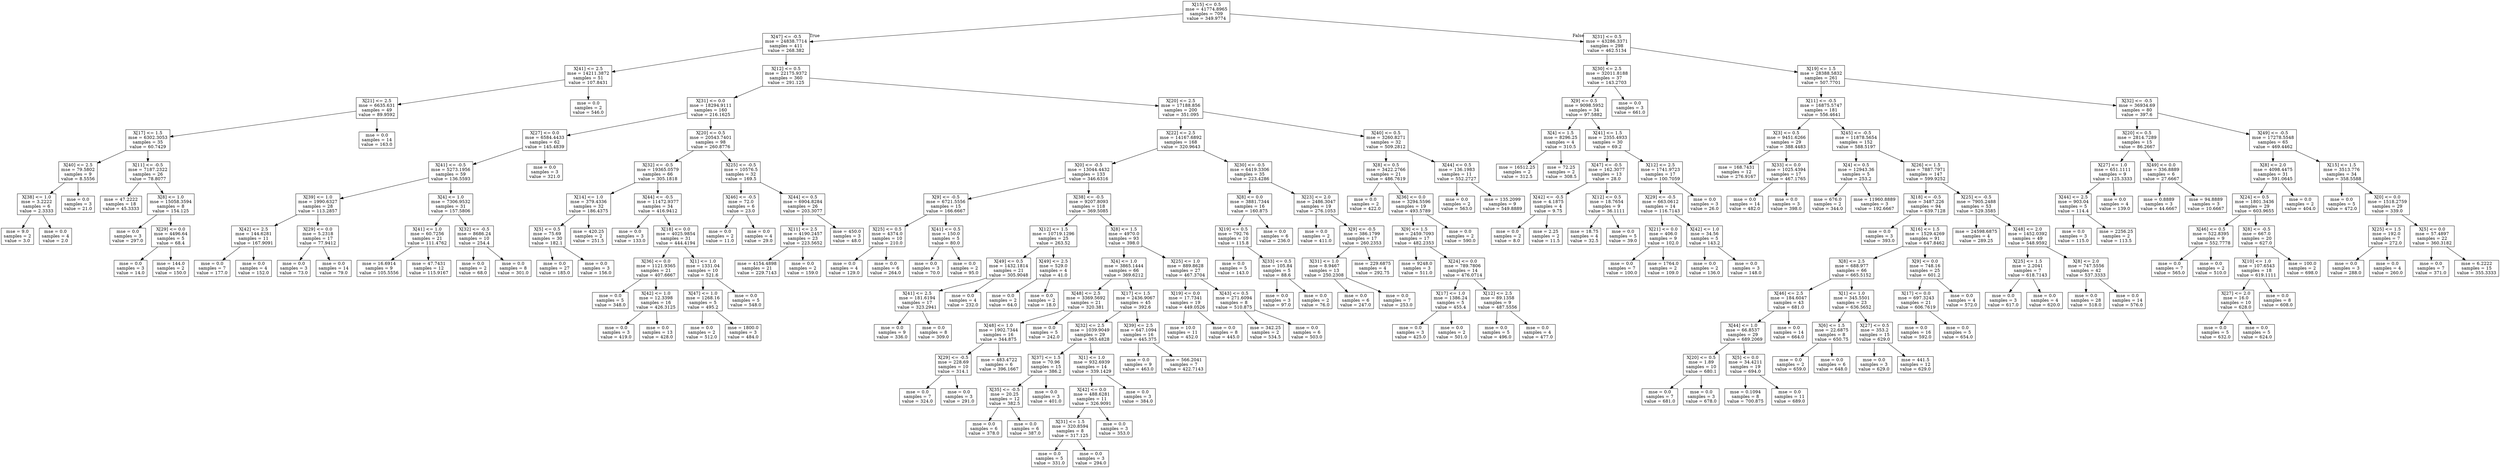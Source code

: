 digraph Tree {
node [shape=box] ;
0 [label="X[15] <= 0.5\nmse = 41774.8965\nsamples = 709\nvalue = 349.9774"] ;
1 [label="X[47] <= -0.5\nmse = 24838.7714\nsamples = 411\nvalue = 268.382"] ;
0 -> 1 [labeldistance=2.5, labelangle=45, headlabel="True"] ;
2 [label="X[41] <= 2.5\nmse = 14211.3872\nsamples = 51\nvalue = 107.8431"] ;
1 -> 2 ;
3 [label="X[21] <= 2.5\nmse = 6635.631\nsamples = 49\nvalue = 89.9592"] ;
2 -> 3 ;
4 [label="X[17] <= 1.5\nmse = 6302.3053\nsamples = 35\nvalue = 60.7429"] ;
3 -> 4 ;
5 [label="X[40] <= 2.5\nmse = 79.5802\nsamples = 9\nvalue = 8.5556"] ;
4 -> 5 ;
6 [label="X[38] <= 1.0\nmse = 3.2222\nsamples = 6\nvalue = 2.3333"] ;
5 -> 6 ;
7 [label="mse = 9.0\nsamples = 2\nvalue = 3.0"] ;
6 -> 7 ;
8 [label="mse = 0.0\nsamples = 4\nvalue = 2.0"] ;
6 -> 8 ;
9 [label="mse = 0.0\nsamples = 3\nvalue = 21.0"] ;
5 -> 9 ;
10 [label="X[11] <= -0.5\nmse = 7187.2322\nsamples = 26\nvalue = 78.8077"] ;
4 -> 10 ;
11 [label="mse = 47.2222\nsamples = 18\nvalue = 45.3333"] ;
10 -> 11 ;
12 [label="X[8] <= 1.0\nmse = 15058.3594\nsamples = 8\nvalue = 154.125"] ;
10 -> 12 ;
13 [label="mse = 0.0\nsamples = 3\nvalue = 297.0"] ;
12 -> 13 ;
14 [label="X[29] <= 0.0\nmse = 4496.64\nsamples = 5\nvalue = 68.4"] ;
12 -> 14 ;
15 [label="mse = 0.0\nsamples = 3\nvalue = 14.0"] ;
14 -> 15 ;
16 [label="mse = 144.0\nsamples = 2\nvalue = 150.0"] ;
14 -> 16 ;
17 [label="mse = 0.0\nsamples = 14\nvalue = 163.0"] ;
3 -> 17 ;
18 [label="mse = 0.0\nsamples = 2\nvalue = 546.0"] ;
2 -> 18 ;
19 [label="X[12] <= 0.5\nmse = 22175.9372\nsamples = 360\nvalue = 291.125"] ;
1 -> 19 ;
20 [label="X[31] <= 0.0\nmse = 18294.9111\nsamples = 160\nvalue = 216.1625"] ;
19 -> 20 ;
21 [label="X[27] <= 0.0\nmse = 6584.4433\nsamples = 62\nvalue = 145.4839"] ;
20 -> 21 ;
22 [label="X[41] <= -0.5\nmse = 5273.1956\nsamples = 59\nvalue = 136.5593"] ;
21 -> 22 ;
23 [label="X[39] <= 1.0\nmse = 1990.6327\nsamples = 28\nvalue = 113.2857"] ;
22 -> 23 ;
24 [label="X[42] <= 2.5\nmse = 144.6281\nsamples = 11\nvalue = 167.9091"] ;
23 -> 24 ;
25 [label="mse = 0.0\nsamples = 7\nvalue = 177.0"] ;
24 -> 25 ;
26 [label="mse = 0.0\nsamples = 4\nvalue = 152.0"] ;
24 -> 26 ;
27 [label="X[29] <= 0.0\nmse = 5.2318\nsamples = 17\nvalue = 77.9412"] ;
23 -> 27 ;
28 [label="mse = 0.0\nsamples = 3\nvalue = 73.0"] ;
27 -> 28 ;
29 [label="mse = 0.0\nsamples = 14\nvalue = 79.0"] ;
27 -> 29 ;
30 [label="X[4] <= 1.0\nmse = 7306.9532\nsamples = 31\nvalue = 157.5806"] ;
22 -> 30 ;
31 [label="X[41] <= 1.0\nmse = 60.7256\nsamples = 21\nvalue = 111.4762"] ;
30 -> 31 ;
32 [label="mse = 16.6914\nsamples = 9\nvalue = 105.5556"] ;
31 -> 32 ;
33 [label="mse = 47.7431\nsamples = 12\nvalue = 115.9167"] ;
31 -> 33 ;
34 [label="X[32] <= -0.5\nmse = 8686.24\nsamples = 10\nvalue = 254.4"] ;
30 -> 34 ;
35 [label="mse = 0.0\nsamples = 2\nvalue = 68.0"] ;
34 -> 35 ;
36 [label="mse = 0.0\nsamples = 8\nvalue = 301.0"] ;
34 -> 36 ;
37 [label="mse = 0.0\nsamples = 3\nvalue = 321.0"] ;
21 -> 37 ;
38 [label="X[20] <= 0.5\nmse = 20543.7401\nsamples = 98\nvalue = 260.8776"] ;
20 -> 38 ;
39 [label="X[32] <= -0.5\nmse = 19365.0579\nsamples = 66\nvalue = 305.1818"] ;
38 -> 39 ;
40 [label="X[14] <= 1.0\nmse = 379.4336\nsamples = 32\nvalue = 186.4375"] ;
39 -> 40 ;
41 [label="X[5] <= 0.5\nmse = 75.69\nsamples = 30\nvalue = 182.1"] ;
40 -> 41 ;
42 [label="mse = 0.0\nsamples = 27\nvalue = 185.0"] ;
41 -> 42 ;
43 [label="mse = 0.0\nsamples = 3\nvalue = 156.0"] ;
41 -> 43 ;
44 [label="mse = 420.25\nsamples = 2\nvalue = 251.5"] ;
40 -> 44 ;
45 [label="X[44] <= -0.5\nmse = 11472.9377\nsamples = 34\nvalue = 416.9412"] ;
39 -> 45 ;
46 [label="mse = 0.0\nsamples = 3\nvalue = 133.0"] ;
45 -> 46 ;
47 [label="X[18] <= 0.0\nmse = 4025.9854\nsamples = 31\nvalue = 444.4194"] ;
45 -> 47 ;
48 [label="X[36] <= 0.0\nmse = 1121.9365\nsamples = 21\nvalue = 407.6667"] ;
47 -> 48 ;
49 [label="mse = 0.0\nsamples = 5\nvalue = 348.0"] ;
48 -> 49 ;
50 [label="X[42] <= 1.0\nmse = 12.3398\nsamples = 16\nvalue = 426.3125"] ;
48 -> 50 ;
51 [label="mse = 0.0\nsamples = 3\nvalue = 419.0"] ;
50 -> 51 ;
52 [label="mse = 0.0\nsamples = 13\nvalue = 428.0"] ;
50 -> 52 ;
53 [label="X[1] <= 1.0\nmse = 1331.04\nsamples = 10\nvalue = 521.6"] ;
47 -> 53 ;
54 [label="X[47] <= 1.0\nmse = 1268.16\nsamples = 5\nvalue = 495.2"] ;
53 -> 54 ;
55 [label="mse = 0.0\nsamples = 2\nvalue = 512.0"] ;
54 -> 55 ;
56 [label="mse = 1800.0\nsamples = 3\nvalue = 484.0"] ;
54 -> 56 ;
57 [label="mse = 0.0\nsamples = 5\nvalue = 548.0"] ;
53 -> 57 ;
58 [label="X[25] <= -0.5\nmse = 10576.5\nsamples = 32\nvalue = 169.5"] ;
38 -> 58 ;
59 [label="X[46] <= -0.5\nmse = 72.0\nsamples = 6\nvalue = 23.0"] ;
58 -> 59 ;
60 [label="mse = 0.0\nsamples = 2\nvalue = 11.0"] ;
59 -> 60 ;
61 [label="mse = 0.0\nsamples = 4\nvalue = 29.0"] ;
59 -> 61 ;
62 [label="X[44] <= 0.5\nmse = 6904.8284\nsamples = 26\nvalue = 203.3077"] ;
58 -> 62 ;
63 [label="X[11] <= 2.5\nmse = 4190.2457\nsamples = 23\nvalue = 223.5652"] ;
62 -> 63 ;
64 [label="mse = 4154.4898\nsamples = 21\nvalue = 229.7143"] ;
63 -> 64 ;
65 [label="mse = 0.0\nsamples = 2\nvalue = 159.0"] ;
63 -> 65 ;
66 [label="mse = 450.0\nsamples = 3\nvalue = 48.0"] ;
62 -> 66 ;
67 [label="X[20] <= 2.5\nmse = 17188.856\nsamples = 200\nvalue = 351.095"] ;
19 -> 67 ;
68 [label="X[22] <= 2.5\nmse = 14167.6892\nsamples = 168\nvalue = 320.9643"] ;
67 -> 68 ;
69 [label="X[0] <= -0.5\nmse = 13044.4432\nsamples = 133\nvalue = 346.6316"] ;
68 -> 69 ;
70 [label="X[9] <= -0.5\nmse = 6721.5556\nsamples = 15\nvalue = 166.6667"] ;
69 -> 70 ;
71 [label="X[25] <= 0.5\nmse = 4374.0\nsamples = 10\nvalue = 210.0"] ;
70 -> 71 ;
72 [label="mse = 0.0\nsamples = 4\nvalue = 129.0"] ;
71 -> 72 ;
73 [label="mse = 0.0\nsamples = 6\nvalue = 264.0"] ;
71 -> 73 ;
74 [label="X[41] <= 0.5\nmse = 150.0\nsamples = 5\nvalue = 80.0"] ;
70 -> 74 ;
75 [label="mse = 0.0\nsamples = 3\nvalue = 70.0"] ;
74 -> 75 ;
76 [label="mse = 0.0\nsamples = 2\nvalue = 95.0"] ;
74 -> 76 ;
77 [label="X[38] <= -0.5\nmse = 9207.8093\nsamples = 118\nvalue = 369.5085"] ;
69 -> 77 ;
78 [label="X[12] <= 1.5\nmse = 10719.1296\nsamples = 25\nvalue = 263.52"] ;
77 -> 78 ;
79 [label="X[49] <= 0.5\nmse = 1432.1814\nsamples = 21\nvalue = 305.9048"] ;
78 -> 79 ;
80 [label="X[41] <= 2.5\nmse = 181.6194\nsamples = 17\nvalue = 323.2941"] ;
79 -> 80 ;
81 [label="mse = 0.0\nsamples = 9\nvalue = 336.0"] ;
80 -> 81 ;
82 [label="mse = 0.0\nsamples = 8\nvalue = 309.0"] ;
80 -> 82 ;
83 [label="mse = 0.0\nsamples = 4\nvalue = 232.0"] ;
79 -> 83 ;
84 [label="X[49] <= 2.5\nmse = 529.0\nsamples = 4\nvalue = 41.0"] ;
78 -> 84 ;
85 [label="mse = 0.0\nsamples = 2\nvalue = 64.0"] ;
84 -> 85 ;
86 [label="mse = 0.0\nsamples = 2\nvalue = 18.0"] ;
84 -> 86 ;
87 [label="X[8] <= 1.5\nmse = 4970.0\nsamples = 93\nvalue = 398.0"] ;
77 -> 87 ;
88 [label="X[4] <= 1.0\nmse = 3865.1444\nsamples = 66\nvalue = 369.6212"] ;
87 -> 88 ;
89 [label="X[48] <= 2.5\nmse = 3369.5692\nsamples = 21\nvalue = 320.381"] ;
88 -> 89 ;
90 [label="X[48] <= 1.0\nmse = 1902.7344\nsamples = 16\nvalue = 344.875"] ;
89 -> 90 ;
91 [label="X[29] <= -0.5\nmse = 228.69\nsamples = 10\nvalue = 314.1"] ;
90 -> 91 ;
92 [label="mse = 0.0\nsamples = 7\nvalue = 324.0"] ;
91 -> 92 ;
93 [label="mse = 0.0\nsamples = 3\nvalue = 291.0"] ;
91 -> 93 ;
94 [label="mse = 483.4722\nsamples = 6\nvalue = 396.1667"] ;
90 -> 94 ;
95 [label="mse = 0.0\nsamples = 5\nvalue = 242.0"] ;
89 -> 95 ;
96 [label="X[17] <= 1.5\nmse = 2436.9067\nsamples = 45\nvalue = 392.6"] ;
88 -> 96 ;
97 [label="X[32] <= 2.5\nmse = 1039.9049\nsamples = 29\nvalue = 363.4828"] ;
96 -> 97 ;
98 [label="X[37] <= 1.5\nmse = 70.96\nsamples = 15\nvalue = 386.2"] ;
97 -> 98 ;
99 [label="X[35] <= -0.5\nmse = 20.25\nsamples = 12\nvalue = 382.5"] ;
98 -> 99 ;
100 [label="mse = 0.0\nsamples = 6\nvalue = 378.0"] ;
99 -> 100 ;
101 [label="mse = 0.0\nsamples = 6\nvalue = 387.0"] ;
99 -> 101 ;
102 [label="mse = 0.0\nsamples = 3\nvalue = 401.0"] ;
98 -> 102 ;
103 [label="X[1] <= 1.0\nmse = 932.6939\nsamples = 14\nvalue = 339.1429"] ;
97 -> 103 ;
104 [label="X[42] <= 0.0\nmse = 488.6281\nsamples = 11\nvalue = 326.9091"] ;
103 -> 104 ;
105 [label="X[31] <= 1.5\nmse = 320.8594\nsamples = 8\nvalue = 317.125"] ;
104 -> 105 ;
106 [label="mse = 0.0\nsamples = 5\nvalue = 331.0"] ;
105 -> 106 ;
107 [label="mse = 0.0\nsamples = 3\nvalue = 294.0"] ;
105 -> 107 ;
108 [label="mse = 0.0\nsamples = 3\nvalue = 353.0"] ;
104 -> 108 ;
109 [label="mse = 0.0\nsamples = 3\nvalue = 384.0"] ;
103 -> 109 ;
110 [label="X[39] <= 2.5\nmse = 647.1094\nsamples = 16\nvalue = 445.375"] ;
96 -> 110 ;
111 [label="mse = 0.0\nsamples = 9\nvalue = 463.0"] ;
110 -> 111 ;
112 [label="mse = 566.2041\nsamples = 7\nvalue = 422.7143"] ;
110 -> 112 ;
113 [label="X[25] <= 1.0\nmse = 889.8628\nsamples = 27\nvalue = 467.3704"] ;
87 -> 113 ;
114 [label="X[19] <= 0.0\nmse = 17.7341\nsamples = 19\nvalue = 449.0526"] ;
113 -> 114 ;
115 [label="mse = 10.0\nsamples = 11\nvalue = 452.0"] ;
114 -> 115 ;
116 [label="mse = 0.0\nsamples = 8\nvalue = 445.0"] ;
114 -> 116 ;
117 [label="X[43] <= 0.5\nmse = 271.6094\nsamples = 8\nvalue = 510.875"] ;
113 -> 117 ;
118 [label="mse = 342.25\nsamples = 2\nvalue = 534.5"] ;
117 -> 118 ;
119 [label="mse = 0.0\nsamples = 6\nvalue = 503.0"] ;
117 -> 119 ;
120 [label="X[30] <= -0.5\nmse = 6419.3306\nsamples = 35\nvalue = 223.4286"] ;
68 -> 120 ;
121 [label="X[8] <= 0.0\nmse = 3881.7344\nsamples = 16\nvalue = 160.875"] ;
120 -> 121 ;
122 [label="X[19] <= 0.5\nmse = 792.76\nsamples = 10\nvalue = 115.8"] ;
121 -> 122 ;
123 [label="mse = 0.0\nsamples = 5\nvalue = 143.0"] ;
122 -> 123 ;
124 [label="X[33] <= 0.5\nmse = 105.84\nsamples = 5\nvalue = 88.6"] ;
122 -> 124 ;
125 [label="mse = 0.0\nsamples = 3\nvalue = 97.0"] ;
124 -> 125 ;
126 [label="mse = 0.0\nsamples = 2\nvalue = 76.0"] ;
124 -> 126 ;
127 [label="mse = 0.0\nsamples = 6\nvalue = 236.0"] ;
121 -> 127 ;
128 [label="X[23] <= 2.0\nmse = 2486.3047\nsamples = 19\nvalue = 276.1053"] ;
120 -> 128 ;
129 [label="mse = 0.0\nsamples = 2\nvalue = 411.0"] ;
128 -> 129 ;
130 [label="X[9] <= -0.5\nmse = 386.1799\nsamples = 17\nvalue = 260.2353"] ;
128 -> 130 ;
131 [label="X[31] <= 1.0\nmse = 8.9467\nsamples = 13\nvalue = 250.2308"] ;
130 -> 131 ;
132 [label="mse = 0.0\nsamples = 6\nvalue = 247.0"] ;
131 -> 132 ;
133 [label="mse = 0.0\nsamples = 7\nvalue = 253.0"] ;
131 -> 133 ;
134 [label="mse = 229.6875\nsamples = 4\nvalue = 292.75"] ;
130 -> 134 ;
135 [label="X[40] <= 0.5\nmse = 3260.8271\nsamples = 32\nvalue = 509.2812"] ;
67 -> 135 ;
136 [label="X[8] <= 0.5\nmse = 3422.2766\nsamples = 21\nvalue = 486.7619"] ;
135 -> 136 ;
137 [label="mse = 0.0\nsamples = 2\nvalue = 422.0"] ;
136 -> 137 ;
138 [label="X[36] <= 0.0\nmse = 3294.5596\nsamples = 19\nvalue = 493.5789"] ;
136 -> 138 ;
139 [label="X[9] <= 1.5\nmse = 2459.7093\nsamples = 17\nvalue = 482.2353"] ;
138 -> 139 ;
140 [label="mse = 9248.0\nsamples = 3\nvalue = 511.0"] ;
139 -> 140 ;
141 [label="X[24] <= 0.0\nmse = 789.7806\nsamples = 14\nvalue = 476.0714"] ;
139 -> 141 ;
142 [label="X[17] <= 1.0\nmse = 1386.24\nsamples = 5\nvalue = 455.4"] ;
141 -> 142 ;
143 [label="mse = 0.0\nsamples = 3\nvalue = 425.0"] ;
142 -> 143 ;
144 [label="mse = 0.0\nsamples = 2\nvalue = 501.0"] ;
142 -> 144 ;
145 [label="X[12] <= 2.5\nmse = 89.1358\nsamples = 9\nvalue = 487.5556"] ;
141 -> 145 ;
146 [label="mse = 0.0\nsamples = 5\nvalue = 496.0"] ;
145 -> 146 ;
147 [label="mse = 0.0\nsamples = 4\nvalue = 477.0"] ;
145 -> 147 ;
148 [label="mse = 0.0\nsamples = 2\nvalue = 590.0"] ;
138 -> 148 ;
149 [label="X[44] <= 0.5\nmse = 136.1983\nsamples = 11\nvalue = 552.2727"] ;
135 -> 149 ;
150 [label="mse = 0.0\nsamples = 2\nvalue = 563.0"] ;
149 -> 150 ;
151 [label="mse = 135.2099\nsamples = 9\nvalue = 549.8889"] ;
149 -> 151 ;
152 [label="X[31] <= 0.5\nmse = 43286.3371\nsamples = 298\nvalue = 462.5134"] ;
0 -> 152 [labeldistance=2.5, labelangle=-45, headlabel="False"] ;
153 [label="X[30] <= 2.5\nmse = 32011.8188\nsamples = 37\nvalue = 143.2703"] ;
152 -> 153 ;
154 [label="X[9] <= 0.5\nmse = 9098.5952\nsamples = 34\nvalue = 97.5882"] ;
153 -> 154 ;
155 [label="X[4] <= 1.5\nmse = 8296.25\nsamples = 4\nvalue = 310.5"] ;
154 -> 155 ;
156 [label="mse = 16512.25\nsamples = 2\nvalue = 312.5"] ;
155 -> 156 ;
157 [label="mse = 72.25\nsamples = 2\nvalue = 308.5"] ;
155 -> 157 ;
158 [label="X[41] <= 1.5\nmse = 2355.4933\nsamples = 30\nvalue = 69.2"] ;
154 -> 158 ;
159 [label="X[47] <= -0.5\nmse = 162.3077\nsamples = 13\nvalue = 28.0"] ;
158 -> 159 ;
160 [label="X[42] <= -0.5\nmse = 4.1875\nsamples = 4\nvalue = 9.75"] ;
159 -> 160 ;
161 [label="mse = 0.0\nsamples = 2\nvalue = 8.0"] ;
160 -> 161 ;
162 [label="mse = 2.25\nsamples = 2\nvalue = 11.5"] ;
160 -> 162 ;
163 [label="X[12] <= 0.5\nmse = 18.7654\nsamples = 9\nvalue = 36.1111"] ;
159 -> 163 ;
164 [label="mse = 18.75\nsamples = 4\nvalue = 32.5"] ;
163 -> 164 ;
165 [label="mse = 0.0\nsamples = 5\nvalue = 39.0"] ;
163 -> 165 ;
166 [label="X[12] <= 2.5\nmse = 1741.9723\nsamples = 17\nvalue = 100.7059"] ;
158 -> 166 ;
167 [label="X[29] <= -0.5\nmse = 663.0612\nsamples = 14\nvalue = 116.7143"] ;
166 -> 167 ;
168 [label="X[21] <= 0.0\nmse = 406.0\nsamples = 9\nvalue = 102.0"] ;
167 -> 168 ;
169 [label="mse = 0.0\nsamples = 7\nvalue = 100.0"] ;
168 -> 169 ;
170 [label="mse = 1764.0\nsamples = 2\nvalue = 109.0"] ;
168 -> 170 ;
171 [label="X[42] <= 1.0\nmse = 34.56\nsamples = 5\nvalue = 143.2"] ;
167 -> 171 ;
172 [label="mse = 0.0\nsamples = 2\nvalue = 136.0"] ;
171 -> 172 ;
173 [label="mse = 0.0\nsamples = 3\nvalue = 148.0"] ;
171 -> 173 ;
174 [label="mse = 0.0\nsamples = 3\nvalue = 26.0"] ;
166 -> 174 ;
175 [label="mse = 0.0\nsamples = 3\nvalue = 661.0"] ;
153 -> 175 ;
176 [label="X[19] <= 1.5\nmse = 28388.5832\nsamples = 261\nvalue = 507.7701"] ;
152 -> 176 ;
177 [label="X[11] <= -0.5\nmse = 16875.5747\nsamples = 181\nvalue = 556.4641"] ;
176 -> 177 ;
178 [label="X[3] <= 0.5\nmse = 9451.6266\nsamples = 29\nvalue = 388.4483"] ;
177 -> 178 ;
179 [label="mse = 168.7431\nsamples = 12\nvalue = 276.9167"] ;
178 -> 179 ;
180 [label="X[33] <= 0.0\nmse = 1025.4394\nsamples = 17\nvalue = 467.1765"] ;
178 -> 180 ;
181 [label="mse = 0.0\nsamples = 14\nvalue = 482.0"] ;
180 -> 181 ;
182 [label="mse = 0.0\nsamples = 3\nvalue = 398.0"] ;
180 -> 182 ;
183 [label="X[45] <= -0.5\nmse = 11878.5654\nsamples = 152\nvalue = 588.5197"] ;
177 -> 183 ;
184 [label="X[4] <= 0.5\nmse = 12943.36\nsamples = 5\nvalue = 253.2"] ;
183 -> 184 ;
185 [label="mse = 676.0\nsamples = 2\nvalue = 344.0"] ;
184 -> 185 ;
186 [label="mse = 11960.8889\nsamples = 3\nvalue = 192.6667"] ;
184 -> 186 ;
187 [label="X[26] <= 1.5\nmse = 7887.7971\nsamples = 147\nvalue = 599.9252"] ;
183 -> 187 ;
188 [label="X[18] <= -0.5\nmse = 3487.226\nsamples = 94\nvalue = 639.7128"] ;
187 -> 188 ;
189 [label="mse = 0.0\nsamples = 3\nvalue = 393.0"] ;
188 -> 189 ;
190 [label="X[16] <= 1.5\nmse = 1529.4269\nsamples = 91\nvalue = 647.8462"] ;
188 -> 190 ;
191 [label="X[8] <= 2.5\nmse = 688.977\nsamples = 66\nvalue = 665.5152"] ;
190 -> 191 ;
192 [label="X[46] <= 2.5\nmse = 184.6047\nsamples = 43\nvalue = 681.0"] ;
191 -> 192 ;
193 [label="X[44] <= 1.0\nmse = 66.8537\nsamples = 29\nvalue = 689.2069"] ;
192 -> 193 ;
194 [label="X[20] <= 0.5\nmse = 1.89\nsamples = 10\nvalue = 680.1"] ;
193 -> 194 ;
195 [label="mse = 0.0\nsamples = 7\nvalue = 681.0"] ;
194 -> 195 ;
196 [label="mse = 0.0\nsamples = 3\nvalue = 678.0"] ;
194 -> 196 ;
197 [label="X[5] <= 0.0\nmse = 34.4211\nsamples = 19\nvalue = 694.0"] ;
193 -> 197 ;
198 [label="mse = 0.1094\nsamples = 8\nvalue = 700.875"] ;
197 -> 198 ;
199 [label="mse = 0.0\nsamples = 11\nvalue = 689.0"] ;
197 -> 199 ;
200 [label="mse = 0.0\nsamples = 14\nvalue = 664.0"] ;
192 -> 200 ;
201 [label="X[1] <= 1.0\nmse = 345.5501\nsamples = 23\nvalue = 636.5652"] ;
191 -> 201 ;
202 [label="X[6] <= 1.5\nmse = 22.6875\nsamples = 8\nvalue = 650.75"] ;
201 -> 202 ;
203 [label="mse = 0.0\nsamples = 2\nvalue = 659.0"] ;
202 -> 203 ;
204 [label="mse = 0.0\nsamples = 6\nvalue = 648.0"] ;
202 -> 204 ;
205 [label="X[27] <= 0.5\nmse = 353.2\nsamples = 15\nvalue = 629.0"] ;
201 -> 205 ;
206 [label="mse = 0.0\nsamples = 3\nvalue = 629.0"] ;
205 -> 206 ;
207 [label="mse = 441.5\nsamples = 12\nvalue = 629.0"] ;
205 -> 207 ;
208 [label="X[9] <= 0.0\nmse = 748.16\nsamples = 25\nvalue = 601.2"] ;
190 -> 208 ;
209 [label="X[17] <= 0.0\nmse = 697.3243\nsamples = 21\nvalue = 606.7619"] ;
208 -> 209 ;
210 [label="mse = 0.0\nsamples = 16\nvalue = 592.0"] ;
209 -> 210 ;
211 [label="mse = 0.0\nsamples = 5\nvalue = 654.0"] ;
209 -> 211 ;
212 [label="mse = 0.0\nsamples = 4\nvalue = 572.0"] ;
208 -> 212 ;
213 [label="X[25] <= -0.5\nmse = 7905.2488\nsamples = 53\nvalue = 529.3585"] ;
187 -> 213 ;
214 [label="mse = 24598.6875\nsamples = 4\nvalue = 289.25"] ;
213 -> 214 ;
215 [label="X[48] <= 2.0\nmse = 1452.0392\nsamples = 49\nvalue = 548.9592"] ;
213 -> 215 ;
216 [label="X[25] <= 1.5\nmse = 2.2041\nsamples = 7\nvalue = 618.7143"] ;
215 -> 216 ;
217 [label="mse = 0.0\nsamples = 3\nvalue = 617.0"] ;
216 -> 217 ;
218 [label="mse = 0.0\nsamples = 4\nvalue = 620.0"] ;
216 -> 218 ;
219 [label="X[8] <= 2.0\nmse = 747.5556\nsamples = 42\nvalue = 537.3333"] ;
215 -> 219 ;
220 [label="mse = 0.0\nsamples = 28\nvalue = 518.0"] ;
219 -> 220 ;
221 [label="mse = 0.0\nsamples = 14\nvalue = 576.0"] ;
219 -> 221 ;
222 [label="X[32] <= -0.5\nmse = 36934.69\nsamples = 80\nvalue = 397.6"] ;
176 -> 222 ;
223 [label="X[20] <= 0.5\nmse = 2814.7289\nsamples = 15\nvalue = 86.2667"] ;
222 -> 223 ;
224 [label="X[27] <= 1.0\nmse = 651.1111\nsamples = 9\nvalue = 125.3333"] ;
223 -> 224 ;
225 [label="X[44] <= 2.5\nmse = 903.04\nsamples = 5\nvalue = 114.4"] ;
224 -> 225 ;
226 [label="mse = 0.0\nsamples = 3\nvalue = 115.0"] ;
225 -> 226 ;
227 [label="mse = 2256.25\nsamples = 2\nvalue = 113.5"] ;
225 -> 227 ;
228 [label="mse = 0.0\nsamples = 4\nvalue = 139.0"] ;
224 -> 228 ;
229 [label="X[49] <= 0.0\nmse = 336.8889\nsamples = 6\nvalue = 27.6667"] ;
223 -> 229 ;
230 [label="mse = 0.8889\nsamples = 3\nvalue = 44.6667"] ;
229 -> 230 ;
231 [label="mse = 94.8889\nsamples = 3\nvalue = 10.6667"] ;
229 -> 231 ;
232 [label="X[49] <= -0.5\nmse = 17278.5548\nsamples = 65\nvalue = 469.4462"] ;
222 -> 232 ;
233 [label="X[8] <= 2.0\nmse = 4098.4475\nsamples = 31\nvalue = 591.0645"] ;
232 -> 233 ;
234 [label="X[24] <= 0.5\nmse = 1801.3436\nsamples = 29\nvalue = 603.9655"] ;
233 -> 234 ;
235 [label="X[46] <= 0.5\nmse = 522.8395\nsamples = 9\nvalue = 552.7778"] ;
234 -> 235 ;
236 [label="mse = 0.0\nsamples = 7\nvalue = 565.0"] ;
235 -> 236 ;
237 [label="mse = 0.0\nsamples = 2\nvalue = 510.0"] ;
235 -> 237 ;
238 [label="X[8] <= -0.5\nmse = 667.0\nsamples = 20\nvalue = 627.0"] ;
234 -> 238 ;
239 [label="X[10] <= 1.0\nmse = 107.6543\nsamples = 18\nvalue = 619.1111"] ;
238 -> 239 ;
240 [label="X[27] <= 2.0\nmse = 16.0\nsamples = 10\nvalue = 628.0"] ;
239 -> 240 ;
241 [label="mse = 0.0\nsamples = 5\nvalue = 632.0"] ;
240 -> 241 ;
242 [label="mse = 0.0\nsamples = 5\nvalue = 624.0"] ;
240 -> 242 ;
243 [label="mse = 0.0\nsamples = 8\nvalue = 608.0"] ;
239 -> 243 ;
244 [label="mse = 100.0\nsamples = 2\nvalue = 698.0"] ;
238 -> 244 ;
245 [label="mse = 0.0\nsamples = 2\nvalue = 404.0"] ;
233 -> 245 ;
246 [label="X[15] <= 1.5\nmse = 3513.776\nsamples = 34\nvalue = 358.5588"] ;
232 -> 246 ;
247 [label="mse = 0.0\nsamples = 5\nvalue = 472.0"] ;
246 -> 247 ;
248 [label="X[0] <= 0.0\nmse = 1518.2759\nsamples = 29\nvalue = 339.0"] ;
246 -> 248 ;
249 [label="X[25] <= 1.5\nmse = 192.0\nsamples = 7\nvalue = 272.0"] ;
248 -> 249 ;
250 [label="mse = 0.0\nsamples = 3\nvalue = 288.0"] ;
249 -> 250 ;
251 [label="mse = 0.0\nsamples = 4\nvalue = 260.0"] ;
249 -> 251 ;
252 [label="X[5] <= 0.0\nmse = 57.4897\nsamples = 22\nvalue = 360.3182"] ;
248 -> 252 ;
253 [label="mse = 0.0\nsamples = 7\nvalue = 371.0"] ;
252 -> 253 ;
254 [label="mse = 6.2222\nsamples = 15\nvalue = 355.3333"] ;
252 -> 254 ;
}
